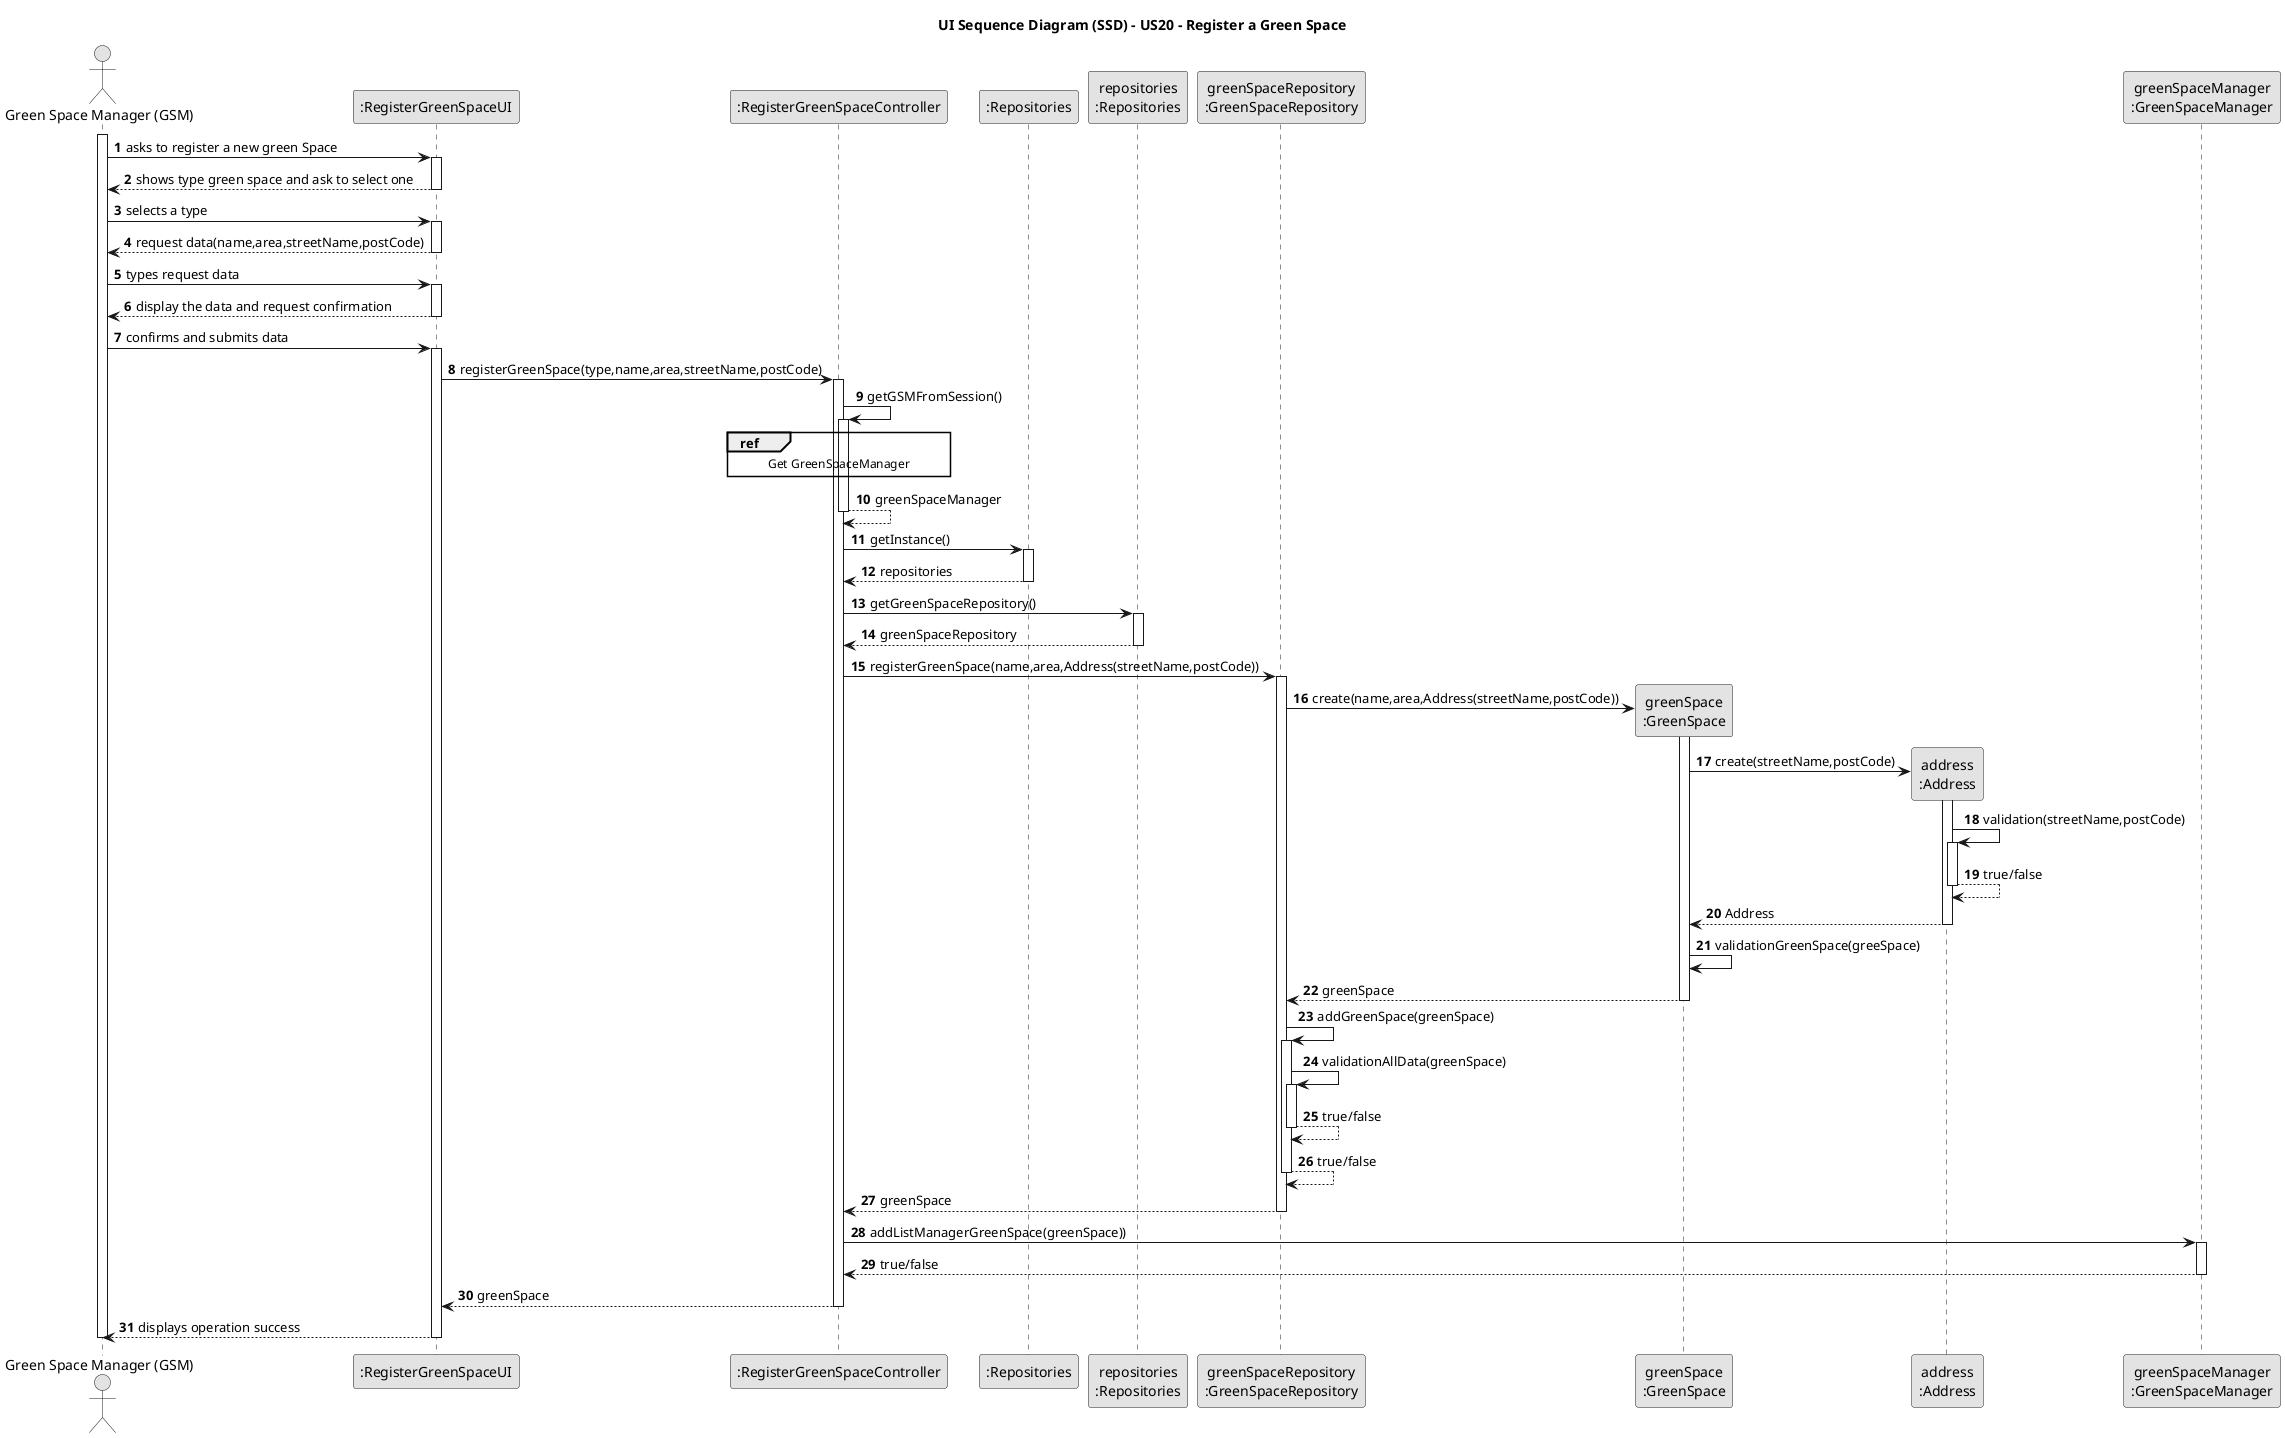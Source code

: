 @startuml
skinparam monochrome true
skinparam packageStyle rectangle
skinparam shadowing false

title UI Sequence Diagram (SSD) - US20 - Register a Green Space

autonumber

'hide footbox
actor "Green Space Manager (GSM)" as GSM
participant ":RegisterGreenSpaceUI" as UI
participant ":RegisterGreenSpaceController" as CTRL
participant ":Repositories" as RepositorySingleton
participant "repositories\n:Repositories" as PLAT
participant "greenSpaceRepository\n:GreenSpaceRepository" as GSR
participant "greenSpace\n:GreenSpace" as GREENSPACE
participant "address\n:Address" as ADDRESS
participant "greenSpaceManager\n:GreenSpaceManager" as GSMO

activate GSM

GSM -> UI : asks to register a new green Space

activate UI

UI --> GSM : shows type green space and ask to select one
deactivate UI

GSM->UI: selects a type

activate UI

UI --> GSM : request data(name,area,streetName,postCode)

deactivate UI

GSM -> UI : types request data

activate UI

UI --> GSM : display the data and request confirmation

deactivate UI

GSM -> UI : confirms and submits data

activate UI

UI -> CTRL: registerGreenSpace(type,name,area,streetName,postCode)

activate CTRL

CTRL -> CTRL : getGSMFromSession()

activate CTRL

ref over CTRL
    Get GreenSpaceManager
end

CTRL --> CTRL : greenSpaceManager
deactivate CTRL


CTRL -> RepositorySingleton : getInstance()

activate RepositorySingleton

RepositorySingleton --> CTRL : repositories
deactivate RepositorySingleton

CTRL -> PLAT : getGreenSpaceRepository()
activate PLAT

PLAT --> CTRL: greenSpaceRepository

deactivate PLAT

CTRL -> GSR : registerGreenSpace(name,area,Address(streetName,postCode))
activate GSR

GSR -> GREENSPACE** : create(name,area,Address(streetName,postCode))
activate GREENSPACE

GREENSPACE -> ADDRESS**  : create(streetName,postCode)

activate ADDRESS
ADDRESS -> ADDRESS : validation(streetName,postCode)

activate ADDRESS
ADDRESS --> ADDRESS : true/false

deactivate ADDRESS

ADDRESS --> GREENSPACE : Address
deactivate ADDRESS

GREENSPACE -> GREENSPACE : validationGreenSpace(greeSpace)

GREENSPACE -->  GSR : greenSpace

deactivate GREENSPACE

GSR-> GSR : addGreenSpace(greenSpace)

activate GSR

GSR -> GSR :  validationAllData(greenSpace)
activate GSR

GSR --> GSR : true/false
deactivate GSR

GSR --> GSR : true/false
deactivate GSR

GSR --> CTRL : greenSpace
deactivate GSR

CTRL -> GSMO : addListManagerGreenSpace(greenSpace))

activate GSMO

GSMO --> CTRL : true/false

deactivate GSMO

CTRL --> UI : greenSpace
deactivate CTRL

UI --> GSM : displays operation success
deactivate UI
deactivate GSM
@enduml
